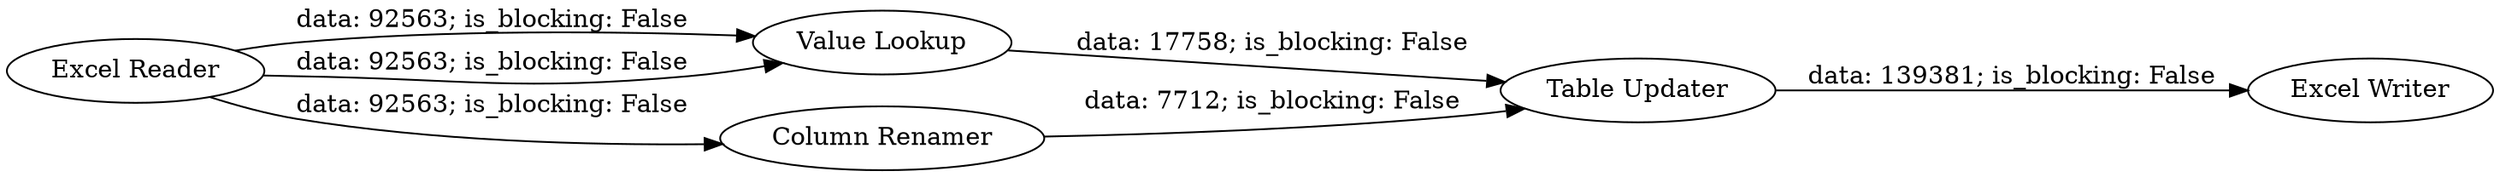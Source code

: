 digraph {
	"6270790856351857026_4" [label="Value Lookup"]
	"6270790856351857026_1" [label="Excel Reader"]
	"6270790856351857026_12" [label="Excel Writer"]
	"6270790856351857026_10" [label="Table Updater"]
	"6270790856351857026_11" [label="Column Renamer"]
	"6270790856351857026_11" -> "6270790856351857026_10" [label="data: 7712; is_blocking: False"]
	"6270790856351857026_1" -> "6270790856351857026_4" [label="data: 92563; is_blocking: False"]
	"6270790856351857026_10" -> "6270790856351857026_12" [label="data: 139381; is_blocking: False"]
	"6270790856351857026_1" -> "6270790856351857026_11" [label="data: 92563; is_blocking: False"]
	"6270790856351857026_4" -> "6270790856351857026_10" [label="data: 17758; is_blocking: False"]
	"6270790856351857026_1" -> "6270790856351857026_4" [label="data: 92563; is_blocking: False"]
	rankdir=LR
}
